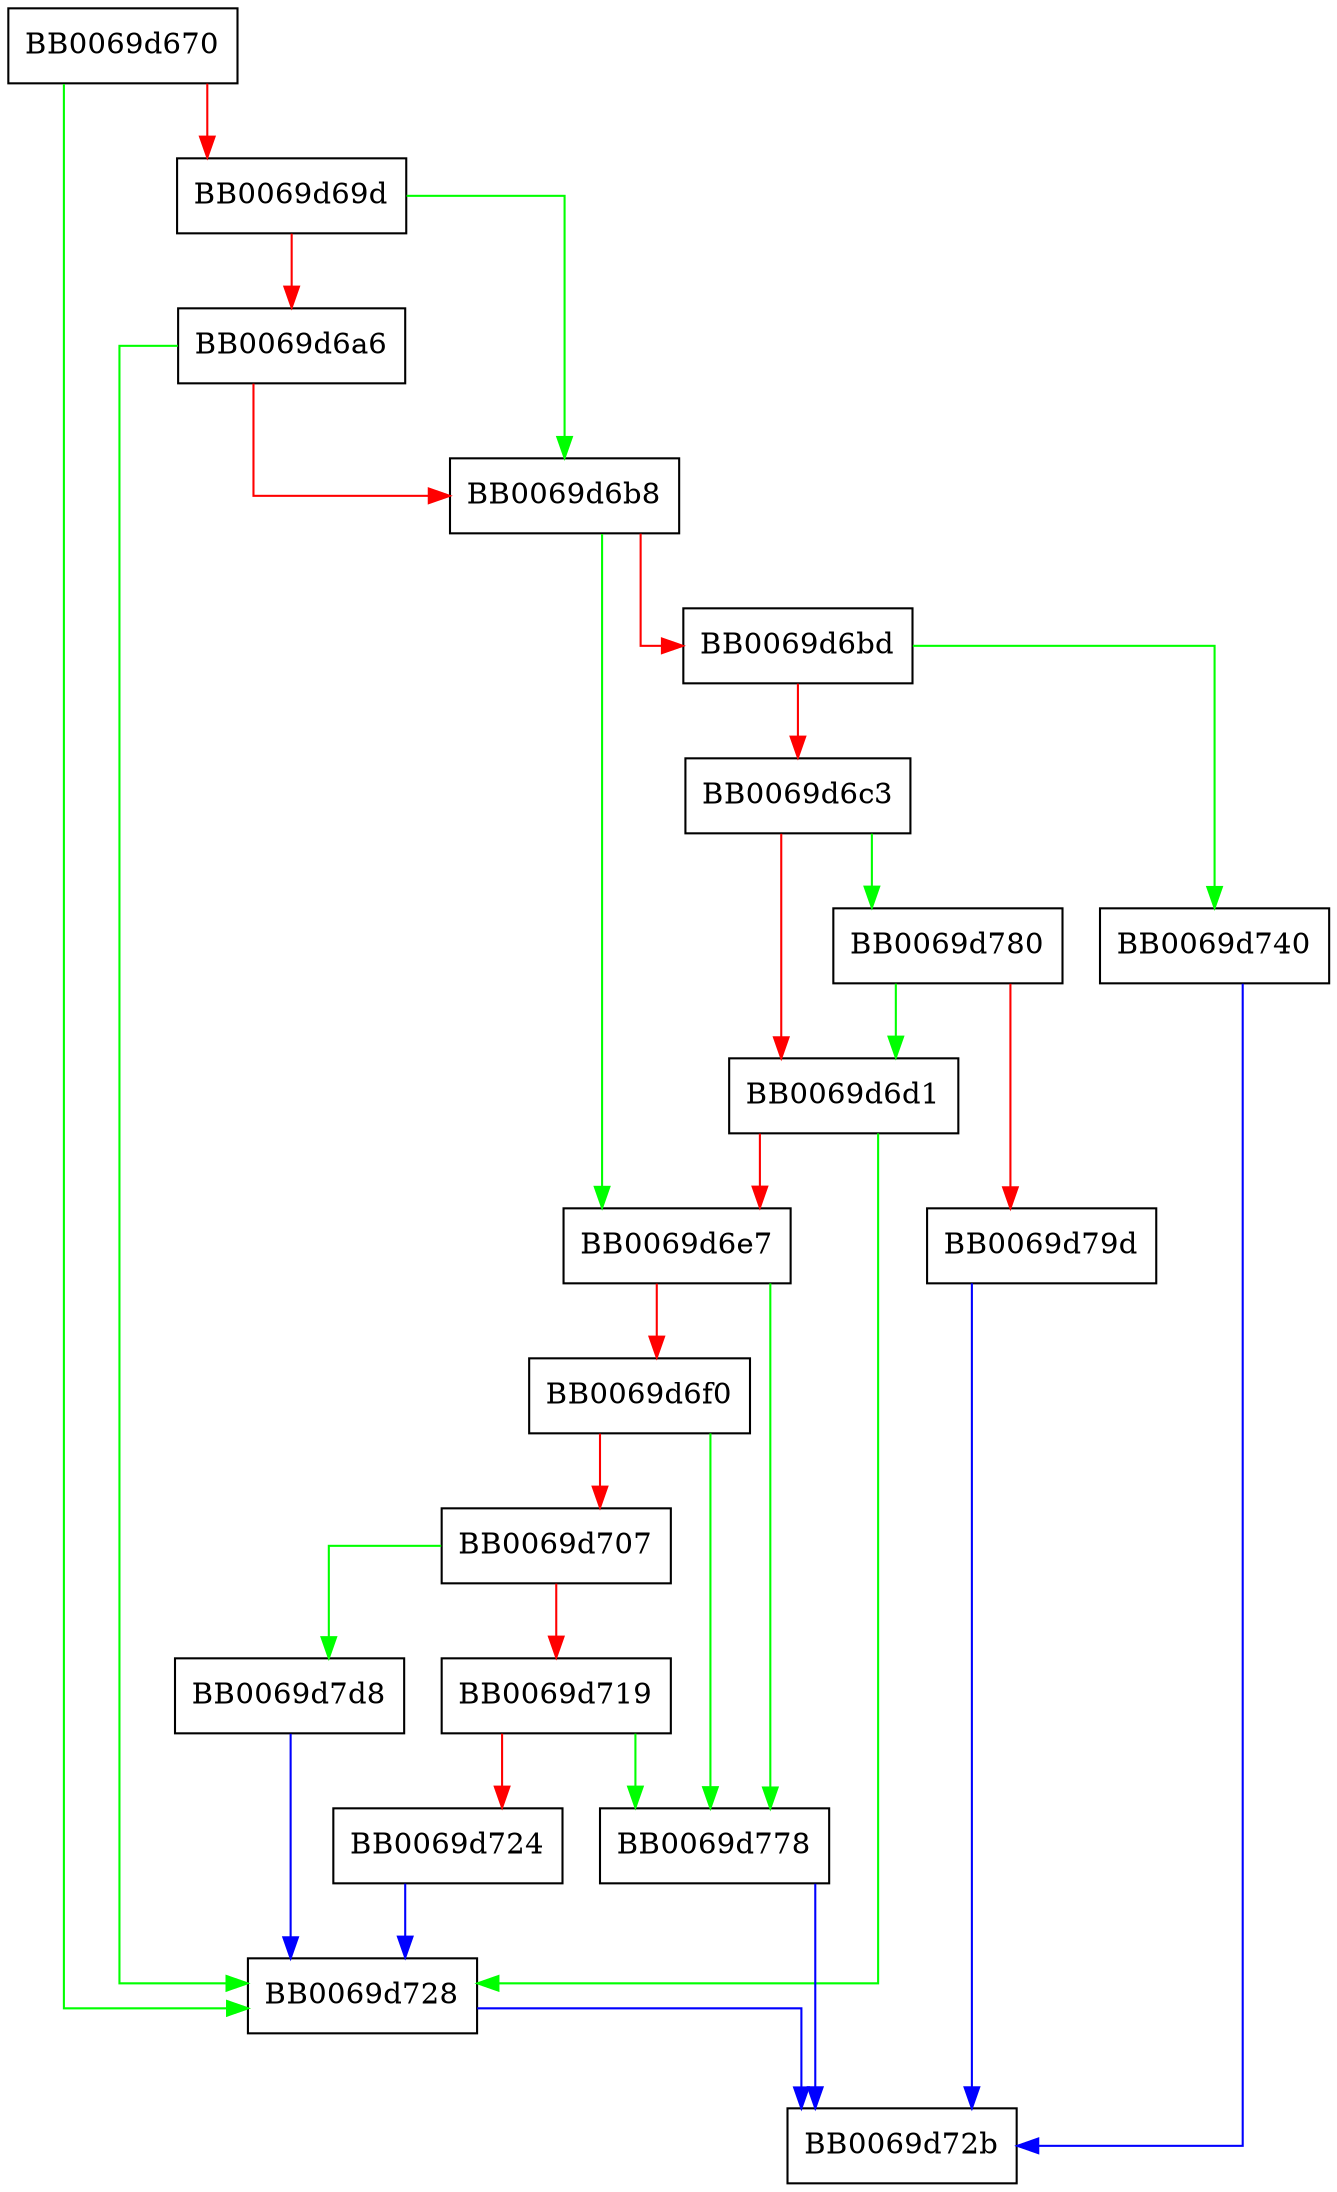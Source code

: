 digraph aes_xts_dinit {
  node [shape="box"];
  graph [splines=ortho];
  BB0069d670 -> BB0069d728 [color="green"];
  BB0069d670 -> BB0069d69d [color="red"];
  BB0069d69d -> BB0069d6b8 [color="green"];
  BB0069d69d -> BB0069d6a6 [color="red"];
  BB0069d6a6 -> BB0069d728 [color="green"];
  BB0069d6a6 -> BB0069d6b8 [color="red"];
  BB0069d6b8 -> BB0069d6e7 [color="green"];
  BB0069d6b8 -> BB0069d6bd [color="red"];
  BB0069d6bd -> BB0069d740 [color="green"];
  BB0069d6bd -> BB0069d6c3 [color="red"];
  BB0069d6c3 -> BB0069d780 [color="green"];
  BB0069d6c3 -> BB0069d6d1 [color="red"];
  BB0069d6d1 -> BB0069d728 [color="green"];
  BB0069d6d1 -> BB0069d6e7 [color="red"];
  BB0069d6e7 -> BB0069d778 [color="green"];
  BB0069d6e7 -> BB0069d6f0 [color="red"];
  BB0069d6f0 -> BB0069d778 [color="green"];
  BB0069d6f0 -> BB0069d707 [color="red"];
  BB0069d707 -> BB0069d7d8 [color="green"];
  BB0069d707 -> BB0069d719 [color="red"];
  BB0069d719 -> BB0069d778 [color="green"];
  BB0069d719 -> BB0069d724 [color="red"];
  BB0069d724 -> BB0069d728 [color="blue"];
  BB0069d728 -> BB0069d72b [color="blue"];
  BB0069d740 -> BB0069d72b [color="blue"];
  BB0069d778 -> BB0069d72b [color="blue"];
  BB0069d780 -> BB0069d6d1 [color="green"];
  BB0069d780 -> BB0069d79d [color="red"];
  BB0069d79d -> BB0069d72b [color="blue"];
  BB0069d7d8 -> BB0069d728 [color="blue"];
}
